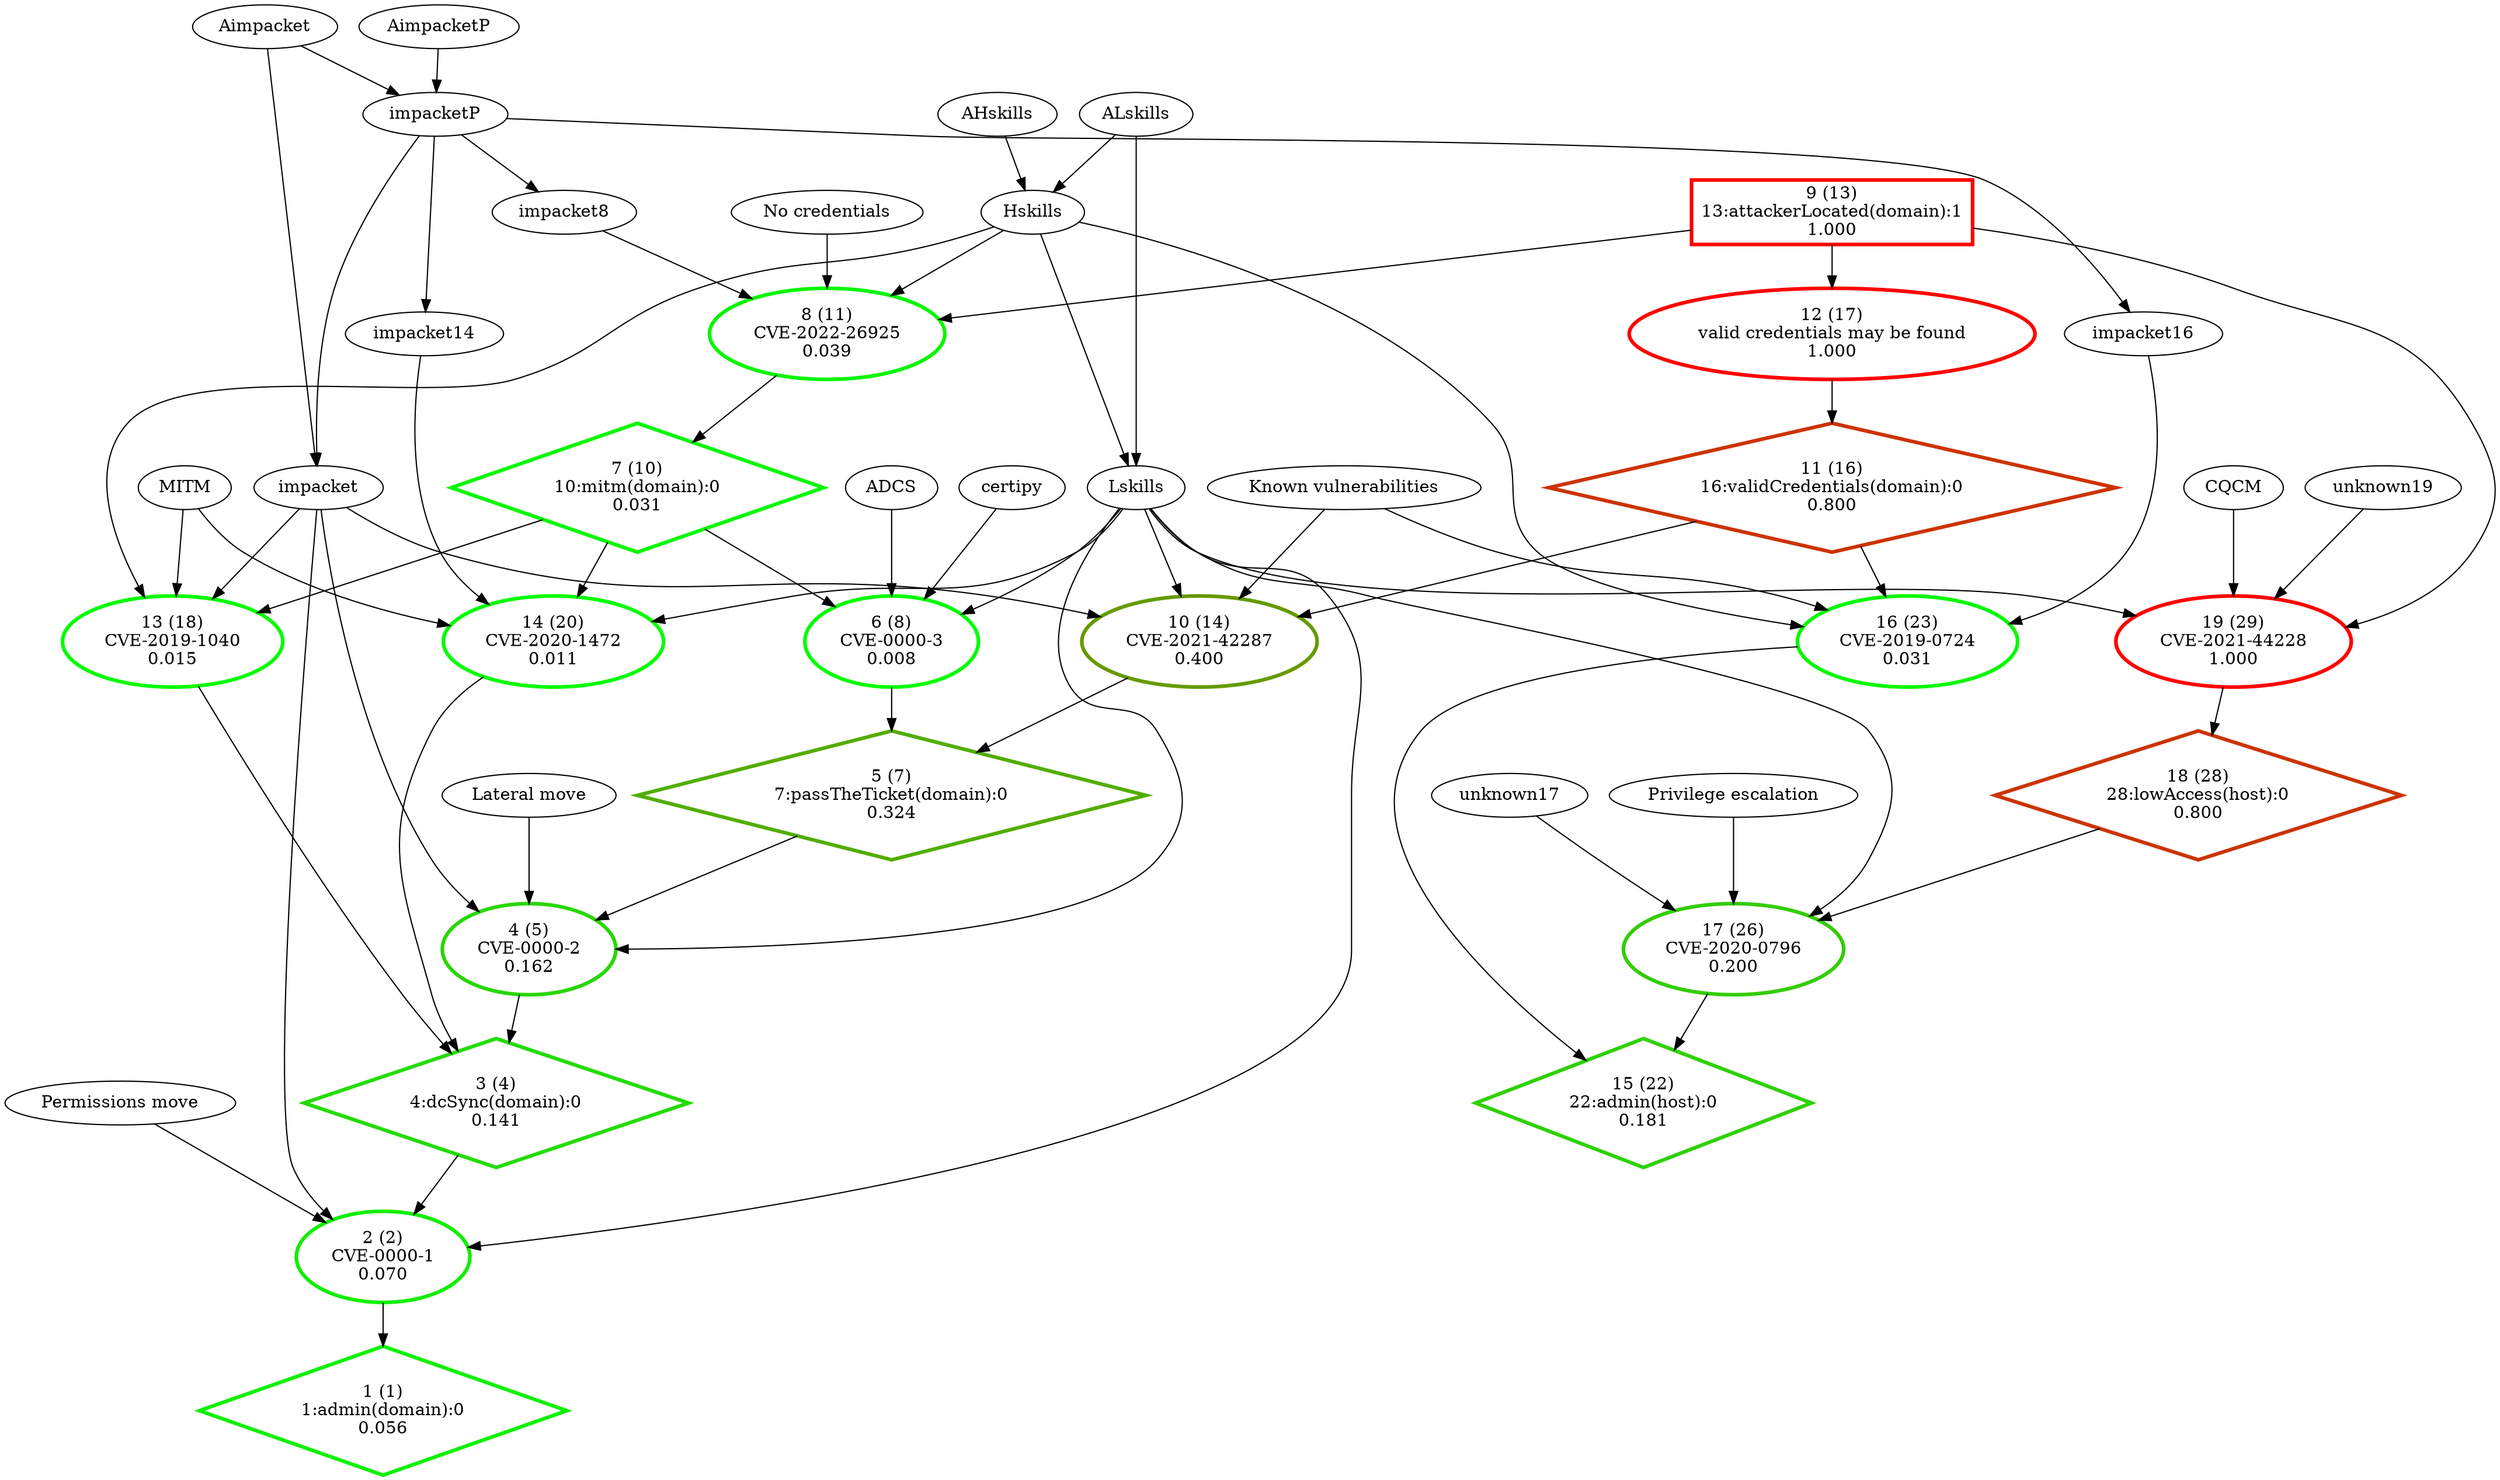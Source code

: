 digraph G {
  1 [label="1 (1)\n1:admin(domain):0\n0.056", color="#0EF100", penwidth=3, shape="diamond"];
  2 [label="2 (2)\nCVE-0000-1\n0.070", color="#11EE00", penwidth=3, shape="ellipse"];
  3 [label="3 (4)\n4:dcSync(domain):0\n0.141", color="#23DC00", penwidth=3, shape="diamond"];
  4 [label="4 (5)\nCVE-0000-2\n0.162", color="#29D600", penwidth=3, shape="ellipse"];
  5 [label="5 (7)\n7:passTheTicket(domain):0\n0.324", color="#52AD00", penwidth=3, shape="diamond"];
  6 [label="6 (8)\nCVE-0000-3\n0.008", color="#01FE00", penwidth=3, shape="ellipse"];
  7 [label="7 (10)\n10:mitm(domain):0\n0.031", color="#07F800", penwidth=3, shape="diamond"];
  8 [label="8 (11)\nCVE-2022-26925\n0.039", color="#09F600", penwidth=3, shape="ellipse"];
  9 [label="9 (13)\n13:attackerLocated(domain):1\n1.000", color="#FE0100", penwidth=3, shape="box"];
  10 [label="10 (14)\nCVE-2021-42287\n0.400", color="#659A00", penwidth=3, shape="ellipse"];
  11 [label="11 (16)\n16:validCredentials(domain):0\n0.800", color="#CC3300", penwidth=3, shape="diamond"];
  12 [label="12 (17)\nvalid credentials may be found\n1.000", color="#FE0100", penwidth=3, shape="ellipse"];
  13 [label="13 (18)\nCVE-2019-1040\n0.015", color="#03FC00", penwidth=3, shape="ellipse"];
  14 [label="14 (20)\nCVE-2020-1472\n0.011", color="#02FD00", penwidth=3, shape="ellipse"];
  15 [label="15 (22)\n22:admin(host):0\n0.181", color="#2ED100", penwidth=3, shape="diamond"];
  16 [label="16 (23)\nCVE-2019-0724\n0.031", color="#07F800", penwidth=3, shape="ellipse"];
  17 [label="17 (26)\nCVE-2020-0796\n0.200", color="#32CD00", penwidth=3, shape="ellipse"];
  18 [label="18 (28)\n28:lowAccess(host):0\n0.800", color="#CB3400", penwidth=3, shape="diamond"];
  19 [label="19 (29)\nCVE-2021-44228\n1.000", color="#FF0000", penwidth=3, shape="ellipse"];
  "9" -> "8";
  "9" -> "12";
  "9" -> "19";
  "8" -> "7";
  "7" -> "6";
  "7" -> "13";
  "7" -> "14";
  "6" -> "5";
  "5" -> "4";
  "12" -> "11";
  "11" -> "10";
  "11" -> "16";
  "10" -> "5";
  "4" -> "3";
  "3" -> "2";
  "13" -> "3";
  "14" -> "3";
  "2" -> "1";
  "16" -> "15";
  "19" -> "18";
  "18" -> "17";
  "17" -> "15";
  "ALskills" -> "Lskills";
  "ALskills" -> "Hskills";
  "Lskills" -> "2";
  "Lskills" -> "4";
  "Lskills" -> "6";
  "Lskills" -> "10";
  "Lskills" -> "14";
  "Lskills" -> "17";
  "Lskills" -> "19";
  "Hskills" -> "Lskills";
  "Hskills" -> "8";
  "Hskills" -> "13";
  "Hskills" -> "16";
  "AHskills" -> "Hskills";
  "Aimpacket" -> "impacketP";
  "Aimpacket" -> "impacket";
  "impacketP" -> "impacket";
  "impacketP" -> "impacket8";
  "impacketP" -> "impacket14";
  "impacketP" -> "impacket16";
  "impacket" -> "2";
  "impacket" -> "4";
  "impacket" -> "10";
  "impacket" -> "13";
  "AimpacketP" -> "impacketP";
  "Permissions move" -> "2";
  "Lateral move" -> "4";
  "certipy" -> "6";
  "ADCS" -> "6";
  "impacket8" -> "8";
  "No credentials" -> "8";
  "Known vulnerabilities" -> "10";
  "Known vulnerabilities" -> "16";
  "MITM" -> "13";
  "MITM" -> "14";
  "impacket14" -> "14";
  "impacket16" -> "16";
  "unknown17" -> "17";
  "Privilege escalation" -> "17";
  "unknown19" -> "19";
  "CQCM" -> "19";
}